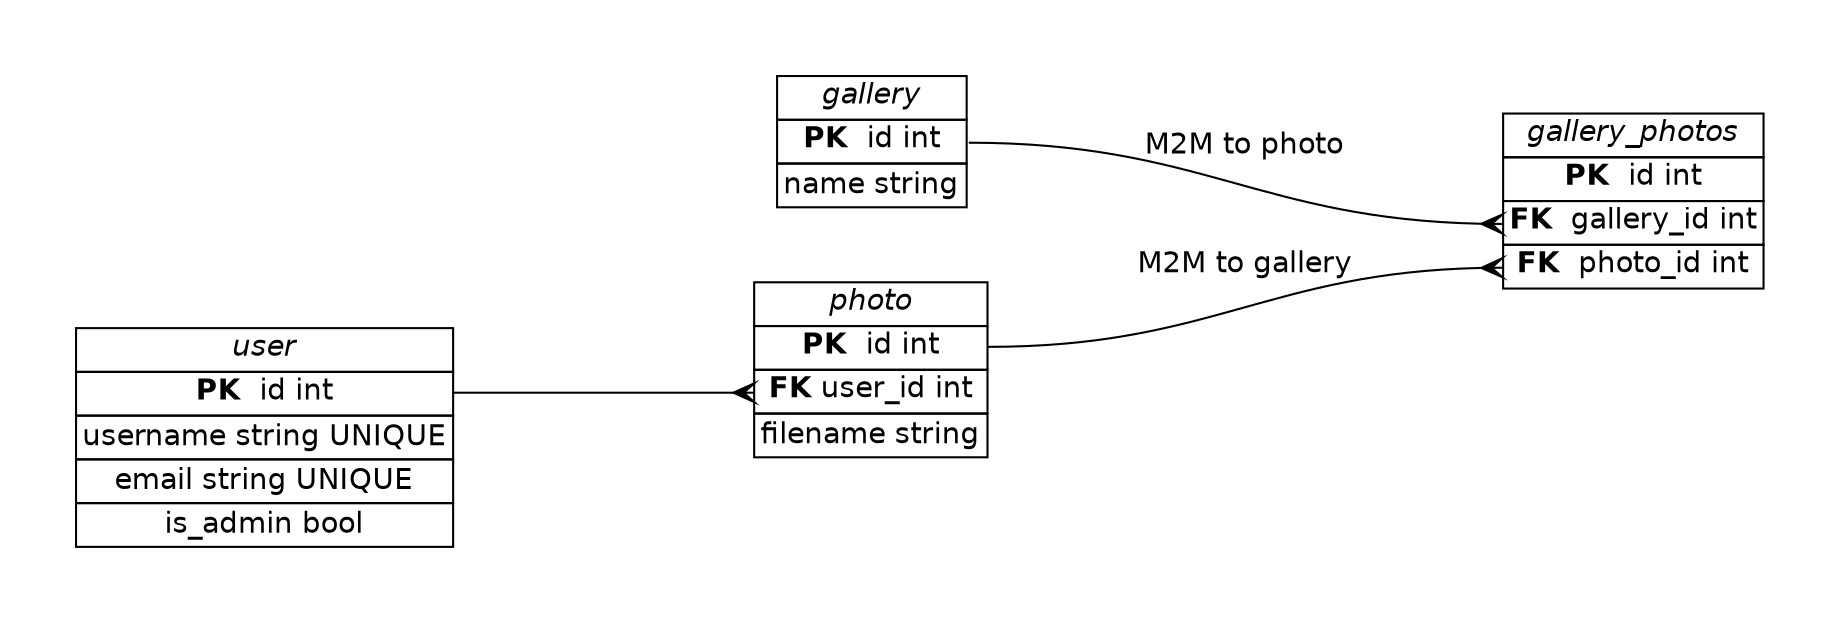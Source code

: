 digraph {
  graph [pad="0.5", nodesep="0.5", ranksep="2", fontname="Helvetica"];
  node [shape=plain, fontname="Helvetica"]
  edge [fontname="Helvetica", dir="back", arrowtail="crow", tail_lp="20,20"]
  rankdir=RL;

  user [label=<
<table border="0" cellborder="1" cellspacing="0">
<tr><td><i>user</i></td></tr>
<tr><td port="id"><b>PK </b> id int</td></tr>
<tr><td>username string UNIQUE</td></tr>
<tr><td>email string UNIQUE</td></tr>
<tr><td>is_admin bool</td></tr>
</table>
  >];

  photo [label=<
<table border="0" cellborder="1" cellspacing="0">
<tr><td port="title"><i>photo</i></td></tr>
<tr><td port="id"><b>PK </b> id int</td></tr>
<tr><td port="user_id"><b>FK </b>user_id int</td></tr>
<tr><td>filename string</td></tr>
</table>
  >];

  gallery [label=<
<table border="0" cellborder="1" cellspacing="0">
<tr><td port="title"><i>gallery</i></td></tr>
<tr><td port="id"><b>PK </b> id int</td></tr>
<tr><td>name string</td></tr>
</table>
  >];

  gallery_photos [label=<
<table border="0" cellborder="1" cellspacing="0">
<tr><td><i>gallery_photos</i></td></tr>
<tr><td port="id"><b>PK </b> id int</td></tr>
<tr><td port="gallery_id"><b>FK </b> gallery_id int</td></tr>
<tr><td port="photo_id"><b>FK </b> photo_id int</td></tr>
</table>
  >];



  // { rank = same; photo; gallery }
  // { rank = same; gallery_photos }
  // gallery_photos_join [width=0, shape="point"];
  photo:user_id -> user:id;
  gallery_photos:gallery_id -> gallery:id [label="M2M to photo"];
  gallery_photos:photo_id -> photo:id [label="M2M to gallery"];
  // gallery:title -> photo:title [dir="both", arrowhead="crow", style="dashed"]
  // gallery:title -> gallery_photos_join;
  // photo:title -> gallery_photos_join;
  // gallery_photos_join -> gallery_photos [dir="none", style="dashed"];

}
